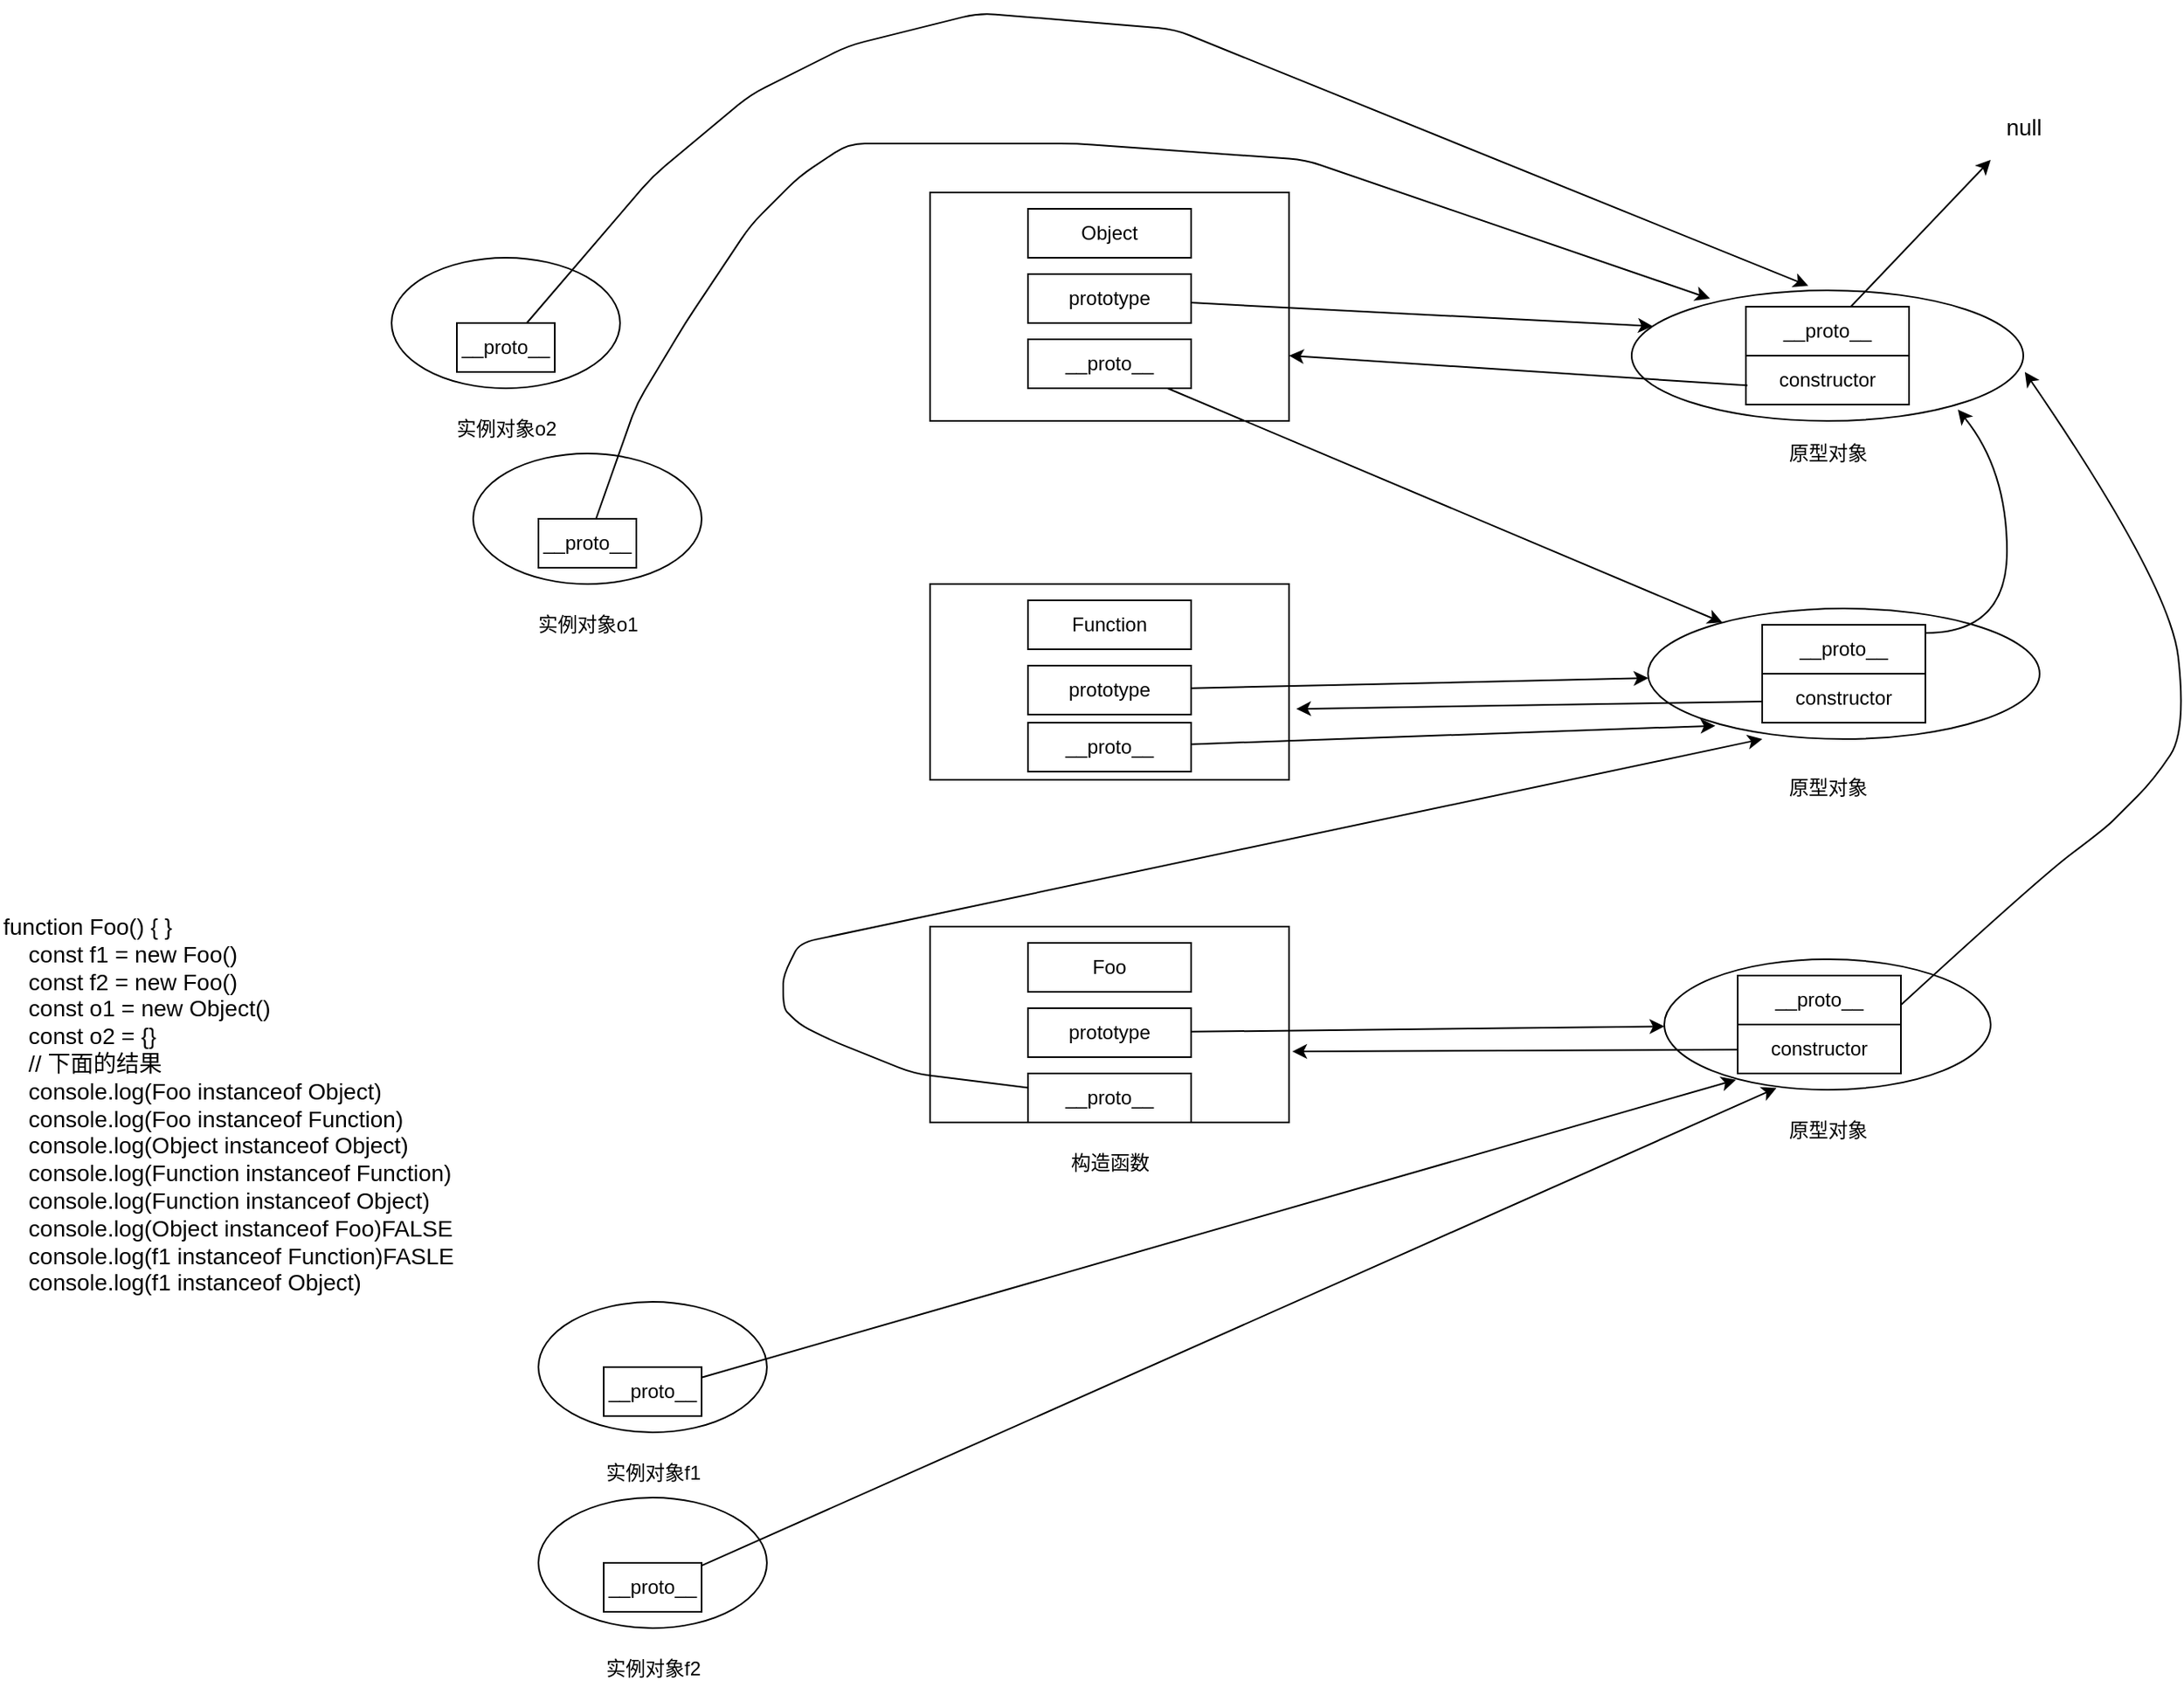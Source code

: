 <mxfile>
    <diagram id="C-B1NoC-hg---PnHiSvZ" name="第 1 页">
        <mxGraphModel dx="1526" dy="2061" grid="1" gridSize="10" guides="1" tooltips="1" connect="0" arrows="1" fold="1" page="1" pageScale="1" pageWidth="1600" pageHeight="1200" math="0" shadow="0">
            <root>
                <mxCell id="0"/>
                <mxCell id="1" parent="0"/>
                <mxCell id="3" value="&lt;font style=&quot;font-size: 14px;&quot;&gt;function Foo() { }&lt;br&gt;&amp;nbsp; &amp;nbsp; const f1 = new Foo()&lt;br&gt;&amp;nbsp; &amp;nbsp; const f2 = new Foo()&lt;br&gt;&amp;nbsp; &amp;nbsp; const o1 = new Object()&lt;br&gt;&amp;nbsp; &amp;nbsp; const o2 = {}&lt;br&gt;&amp;nbsp; &amp;nbsp; // 下面的结果&lt;br&gt;&amp;nbsp; &amp;nbsp; console.log(Foo instanceof Object)&lt;br&gt;&amp;nbsp; &amp;nbsp; console.log(Foo instanceof Function)&lt;br&gt;&amp;nbsp; &amp;nbsp; console.log(Object instanceof Object)&lt;br&gt;&amp;nbsp; &amp;nbsp; console.log(Function instanceof Function)&lt;br&gt;&amp;nbsp; &amp;nbsp; console.log(Function instanceof Object)&lt;br&gt;&amp;nbsp; &amp;nbsp; console.log(Object instanceof Foo)FALSE&lt;br&gt;&amp;nbsp; &amp;nbsp; console.log(f1 instanceof Function)FASLE&lt;br&gt;&amp;nbsp; &amp;nbsp; console.log(f1 instanceof Object)&lt;/font&gt;" style="text;whiteSpace=wrap;html=1;" parent="1" vertex="1">
                    <mxGeometry x="10" y="5" width="370" height="250" as="geometry"/>
                </mxCell>
                <mxCell id="4" value="" style="rounded=0;whiteSpace=wrap;html=1;" vertex="1" parent="1">
                    <mxGeometry x="580" y="20" width="220" height="120" as="geometry"/>
                </mxCell>
                <mxCell id="9" style="edgeStyle=none;html=1;" edge="1" parent="1" source="5" target="7">
                    <mxGeometry relative="1" as="geometry"/>
                </mxCell>
                <mxCell id="5" value="prototype" style="rounded=0;whiteSpace=wrap;html=1;" vertex="1" parent="1">
                    <mxGeometry x="640" y="70" width="100" height="30" as="geometry"/>
                </mxCell>
                <mxCell id="6" value="Foo" style="rounded=0;whiteSpace=wrap;html=1;" vertex="1" parent="1">
                    <mxGeometry x="640" y="30" width="100" height="30" as="geometry"/>
                </mxCell>
                <mxCell id="7" value="" style="ellipse;whiteSpace=wrap;html=1;" vertex="1" parent="1">
                    <mxGeometry x="1030" y="40" width="200" height="80" as="geometry"/>
                </mxCell>
                <mxCell id="8" value="__proto__" style="rounded=0;whiteSpace=wrap;html=1;" vertex="1" parent="1">
                    <mxGeometry x="1075" y="50" width="100" height="30" as="geometry"/>
                </mxCell>
                <mxCell id="10" value="构造函数" style="text;html=1;align=center;verticalAlign=middle;resizable=0;points=[];autosize=1;strokeColor=none;fillColor=none;" vertex="1" parent="1">
                    <mxGeometry x="655" y="150" width="70" height="30" as="geometry"/>
                </mxCell>
                <mxCell id="11" value="原型对象" style="text;html=1;align=center;verticalAlign=middle;resizable=0;points=[];autosize=1;strokeColor=none;fillColor=none;" vertex="1" parent="1">
                    <mxGeometry x="1095" y="130" width="70" height="30" as="geometry"/>
                </mxCell>
                <mxCell id="12" value="" style="ellipse;whiteSpace=wrap;html=1;" vertex="1" parent="1">
                    <mxGeometry x="340" y="250" width="140" height="80" as="geometry"/>
                </mxCell>
                <mxCell id="16" value="实例对象f1" style="text;html=1;align=center;verticalAlign=middle;resizable=0;points=[];autosize=1;strokeColor=none;fillColor=none;" vertex="1" parent="1">
                    <mxGeometry x="370" y="340" width="80" height="30" as="geometry"/>
                </mxCell>
                <mxCell id="17" value="" style="ellipse;whiteSpace=wrap;html=1;" vertex="1" parent="1">
                    <mxGeometry x="340" y="370" width="140" height="80" as="geometry"/>
                </mxCell>
                <mxCell id="18" value="实例对象f2" style="text;html=1;align=center;verticalAlign=middle;resizable=0;points=[];autosize=1;strokeColor=none;fillColor=none;" vertex="1" parent="1">
                    <mxGeometry x="370" y="460" width="80" height="30" as="geometry"/>
                </mxCell>
                <mxCell id="23" style="edgeStyle=none;html=1;entryX=0.22;entryY=0.923;entryDx=0;entryDy=0;entryPerimeter=0;" edge="1" parent="1" source="19" target="7">
                    <mxGeometry relative="1" as="geometry">
                        <mxPoint x="820.0" y="210" as="targetPoint"/>
                    </mxGeometry>
                </mxCell>
                <mxCell id="19" value="__proto__" style="rounded=0;whiteSpace=wrap;html=1;" vertex="1" parent="1">
                    <mxGeometry x="380" y="290" width="60" height="30" as="geometry"/>
                </mxCell>
                <mxCell id="22" style="edgeStyle=none;html=1;entryX=0.344;entryY=0.986;entryDx=0;entryDy=0;entryPerimeter=0;" edge="1" parent="1" source="20" target="7">
                    <mxGeometry relative="1" as="geometry">
                        <mxPoint x="870" y="230" as="targetPoint"/>
                    </mxGeometry>
                </mxCell>
                <mxCell id="20" value="__proto__" style="rounded=0;whiteSpace=wrap;html=1;" vertex="1" parent="1">
                    <mxGeometry x="380" y="410" width="60" height="30" as="geometry"/>
                </mxCell>
                <mxCell id="25" value="" style="rounded=0;whiteSpace=wrap;html=1;" vertex="1" parent="1">
                    <mxGeometry x="580" y="-190" width="220" height="120" as="geometry"/>
                </mxCell>
                <mxCell id="34" style="edgeStyle=none;html=1;" edge="1" parent="1" source="26" target="28">
                    <mxGeometry relative="1" as="geometry"/>
                </mxCell>
                <mxCell id="26" value="prototype" style="rounded=0;whiteSpace=wrap;html=1;" vertex="1" parent="1">
                    <mxGeometry x="640" y="-140" width="100" height="30" as="geometry"/>
                </mxCell>
                <mxCell id="27" value="Function" style="rounded=0;whiteSpace=wrap;html=1;" vertex="1" parent="1">
                    <mxGeometry x="640" y="-180" width="100" height="30" as="geometry"/>
                </mxCell>
                <mxCell id="28" value="" style="ellipse;whiteSpace=wrap;html=1;" vertex="1" parent="1">
                    <mxGeometry x="1020" y="-175" width="240" height="80" as="geometry"/>
                </mxCell>
                <mxCell id="29" value="constructor" style="rounded=0;whiteSpace=wrap;html=1;" vertex="1" parent="1">
                    <mxGeometry x="1090" y="-135" width="100" height="30" as="geometry"/>
                </mxCell>
                <mxCell id="30" value="原型对象" style="text;html=1;align=center;verticalAlign=middle;resizable=0;points=[];autosize=1;strokeColor=none;fillColor=none;" vertex="1" parent="1">
                    <mxGeometry x="1095" y="-80" width="70" height="30" as="geometry"/>
                </mxCell>
                <mxCell id="31" value="" style="rounded=0;whiteSpace=wrap;html=1;" vertex="1" parent="1">
                    <mxGeometry x="580" y="-430" width="220" height="140" as="geometry"/>
                </mxCell>
                <mxCell id="54" style="edgeStyle=none;html=1;entryX=0.054;entryY=0.275;entryDx=0;entryDy=0;entryPerimeter=0;fontSize=14;" edge="1" parent="1" source="32" target="37">
                    <mxGeometry relative="1" as="geometry"/>
                </mxCell>
                <mxCell id="32" value="prototype" style="rounded=0;whiteSpace=wrap;html=1;" vertex="1" parent="1">
                    <mxGeometry x="640" y="-380" width="100" height="30" as="geometry"/>
                </mxCell>
                <mxCell id="33" value="Object" style="rounded=0;whiteSpace=wrap;html=1;" vertex="1" parent="1">
                    <mxGeometry x="640" y="-420" width="100" height="30" as="geometry"/>
                </mxCell>
                <mxCell id="35" value="constructor" style="rounded=0;whiteSpace=wrap;html=1;" vertex="1" parent="1">
                    <mxGeometry x="1075" y="80" width="100" height="30" as="geometry"/>
                </mxCell>
                <mxCell id="37" value="" style="ellipse;whiteSpace=wrap;html=1;" vertex="1" parent="1">
                    <mxGeometry x="1010" y="-370" width="240" height="80" as="geometry"/>
                </mxCell>
                <mxCell id="38" value="constructor" style="rounded=0;whiteSpace=wrap;html=1;" vertex="1" parent="1">
                    <mxGeometry x="1080" y="-330" width="100" height="30" as="geometry"/>
                </mxCell>
                <mxCell id="39" value="原型对象" style="text;html=1;align=center;verticalAlign=middle;resizable=0;points=[];autosize=1;strokeColor=none;fillColor=none;" vertex="1" parent="1">
                    <mxGeometry x="1095" y="-285" width="70" height="30" as="geometry"/>
                </mxCell>
                <mxCell id="40" value="__proto__" style="rounded=0;whiteSpace=wrap;html=1;" vertex="1" parent="1">
                    <mxGeometry x="1090" y="-165" width="100" height="30" as="geometry"/>
                </mxCell>
                <mxCell id="45" style="edgeStyle=none;html=1;" edge="1" parent="1" source="41">
                    <mxGeometry relative="1" as="geometry">
                        <mxPoint x="1230" y="-450" as="targetPoint"/>
                    </mxGeometry>
                </mxCell>
                <mxCell id="41" value="__proto__" style="rounded=0;whiteSpace=wrap;html=1;" vertex="1" parent="1">
                    <mxGeometry x="1080" y="-360" width="100" height="30" as="geometry"/>
                </mxCell>
                <mxCell id="42" value="" style="curved=1;endArrow=classic;html=1;exitX=1;exitY=0.601;exitDx=0;exitDy=0;exitPerimeter=0;entryX=1.004;entryY=0.625;entryDx=0;entryDy=0;entryPerimeter=0;" edge="1" parent="1" source="8" target="37">
                    <mxGeometry width="50" height="50" relative="1" as="geometry">
                        <mxPoint x="1470" y="20" as="sourcePoint"/>
                        <mxPoint x="1260" y="-60" as="targetPoint"/>
                        <Array as="points">
                            <mxPoint x="1260" y="-10"/>
                            <mxPoint x="1300" y="-40"/>
                            <mxPoint x="1310" y="-50"/>
                            <mxPoint x="1330" y="-70"/>
                            <mxPoint x="1350" y="-100"/>
                            <mxPoint x="1340" y="-190"/>
                        </Array>
                    </mxGeometry>
                </mxCell>
                <mxCell id="44" value="" style="curved=1;endArrow=classic;html=1;entryX=0.833;entryY=0.913;entryDx=0;entryDy=0;entryPerimeter=0;" edge="1" parent="1" target="37">
                    <mxGeometry width="50" height="50" relative="1" as="geometry">
                        <mxPoint x="1190" y="-160" as="sourcePoint"/>
                        <mxPoint x="1240" y="-210" as="targetPoint"/>
                        <Array as="points">
                            <mxPoint x="1240" y="-160"/>
                            <mxPoint x="1240" y="-260"/>
                        </Array>
                    </mxGeometry>
                </mxCell>
                <mxCell id="46" value="&lt;font style=&quot;font-size: 14px;&quot;&gt;null&lt;/font&gt;" style="text;html=1;align=center;verticalAlign=middle;resizable=0;points=[];autosize=1;strokeColor=none;fillColor=none;" vertex="1" parent="1">
                    <mxGeometry x="1225" y="-485" width="50" height="30" as="geometry"/>
                </mxCell>
                <mxCell id="49" value="" style="ellipse;whiteSpace=wrap;html=1;" vertex="1" parent="1">
                    <mxGeometry x="300" y="-270" width="140" height="80" as="geometry"/>
                </mxCell>
                <mxCell id="50" value="实例对象o1" style="text;html=1;align=center;verticalAlign=middle;resizable=0;points=[];autosize=1;strokeColor=none;fillColor=none;" vertex="1" parent="1">
                    <mxGeometry x="330" y="-180" width="80" height="30" as="geometry"/>
                </mxCell>
                <mxCell id="65" style="edgeStyle=none;html=1;fontSize=14;entryX=0.2;entryY=0.063;entryDx=0;entryDy=0;entryPerimeter=0;" edge="1" parent="1" source="51" target="37">
                    <mxGeometry relative="1" as="geometry">
                        <mxPoint x="420" y="-330" as="targetPoint"/>
                        <Array as="points">
                            <mxPoint x="400" y="-300"/>
                            <mxPoint x="430" y="-350"/>
                            <mxPoint x="470" y="-410"/>
                            <mxPoint x="500" y="-440"/>
                            <mxPoint x="530" y="-460"/>
                            <mxPoint x="670" y="-460"/>
                            <mxPoint x="810" y="-450"/>
                        </Array>
                    </mxGeometry>
                </mxCell>
                <mxCell id="51" value="__proto__" style="rounded=0;whiteSpace=wrap;html=1;" vertex="1" parent="1">
                    <mxGeometry x="340" y="-230" width="60" height="30" as="geometry"/>
                </mxCell>
                <mxCell id="67" style="edgeStyle=none;html=1;fontSize=14;entryX=0.172;entryY=0.898;entryDx=0;entryDy=0;entryPerimeter=0;" edge="1" parent="1" source="55" target="28">
                    <mxGeometry relative="1" as="geometry"/>
                </mxCell>
                <mxCell id="55" value="__proto__" style="rounded=0;whiteSpace=wrap;html=1;" vertex="1" parent="1">
                    <mxGeometry x="640" y="-105" width="100" height="30" as="geometry"/>
                </mxCell>
                <mxCell id="57" style="edgeStyle=none;html=1;fontSize=14;entryX=0.292;entryY=1;entryDx=0;entryDy=0;entryPerimeter=0;" edge="1" parent="1" source="56" target="28">
                    <mxGeometry relative="1" as="geometry">
                        <Array as="points">
                            <mxPoint x="570" y="110"/>
                            <mxPoint x="520" y="90"/>
                            <mxPoint x="500" y="80"/>
                            <mxPoint x="490" y="70"/>
                            <mxPoint x="490" y="50"/>
                            <mxPoint x="500" y="30"/>
                        </Array>
                    </mxGeometry>
                </mxCell>
                <mxCell id="56" value="__proto__" style="rounded=0;whiteSpace=wrap;html=1;" vertex="1" parent="1">
                    <mxGeometry x="640" y="110" width="100" height="30" as="geometry"/>
                </mxCell>
                <mxCell id="66" style="edgeStyle=none;html=1;fontSize=14;" edge="1" parent="1" source="59" target="28">
                    <mxGeometry relative="1" as="geometry"/>
                </mxCell>
                <mxCell id="59" value="__proto__" style="rounded=0;whiteSpace=wrap;html=1;" vertex="1" parent="1">
                    <mxGeometry x="640" y="-340" width="100" height="30" as="geometry"/>
                </mxCell>
                <mxCell id="69" value="" style="endArrow=classic;html=1;fontSize=14;exitX=0.004;exitY=0.513;exitDx=0;exitDy=0;exitPerimeter=0;entryX=1.009;entryY=0.638;entryDx=0;entryDy=0;entryPerimeter=0;" edge="1" parent="1" source="35" target="4">
                    <mxGeometry width="50" height="50" relative="1" as="geometry">
                        <mxPoint x="1040" y="110" as="sourcePoint"/>
                        <mxPoint x="960" y="110" as="targetPoint"/>
                    </mxGeometry>
                </mxCell>
                <mxCell id="70" value="" style="endArrow=classic;html=1;fontSize=14;exitX=0.002;exitY=0.567;exitDx=0;exitDy=0;exitPerimeter=0;entryX=1.02;entryY=0.638;entryDx=0;entryDy=0;entryPerimeter=0;" edge="1" parent="1" source="29" target="25">
                    <mxGeometry width="50" height="50" relative="1" as="geometry">
                        <mxPoint x="1180" y="-10" as="sourcePoint"/>
                        <mxPoint x="930" y="-120" as="targetPoint"/>
                    </mxGeometry>
                </mxCell>
                <mxCell id="71" value="" style="endArrow=classic;html=1;fontSize=14;exitX=0.01;exitY=0.61;exitDx=0;exitDy=0;exitPerimeter=0;entryX=1;entryY=0.714;entryDx=0;entryDy=0;entryPerimeter=0;" edge="1" parent="1" source="38" target="31">
                    <mxGeometry width="50" height="50" relative="1" as="geometry">
                        <mxPoint x="970" y="-270" as="sourcePoint"/>
                        <mxPoint x="1020" y="-320" as="targetPoint"/>
                    </mxGeometry>
                </mxCell>
                <mxCell id="72" value="" style="ellipse;whiteSpace=wrap;html=1;" vertex="1" parent="1">
                    <mxGeometry x="250" y="-390" width="140" height="80" as="geometry"/>
                </mxCell>
                <mxCell id="73" value="实例对象o2" style="text;html=1;align=center;verticalAlign=middle;resizable=0;points=[];autosize=1;strokeColor=none;fillColor=none;" vertex="1" parent="1">
                    <mxGeometry x="280" y="-300" width="80" height="30" as="geometry"/>
                </mxCell>
                <mxCell id="75" style="edgeStyle=none;html=1;fontSize=14;entryX=0.451;entryY=-0.035;entryDx=0;entryDy=0;entryPerimeter=0;" edge="1" parent="1" source="74" target="37">
                    <mxGeometry relative="1" as="geometry">
                        <mxPoint x="530.0" y="-490" as="targetPoint"/>
                        <Array as="points">
                            <mxPoint x="410" y="-440"/>
                            <mxPoint x="470" y="-490"/>
                            <mxPoint x="530" y="-520"/>
                            <mxPoint x="610" y="-540"/>
                            <mxPoint x="730" y="-530"/>
                        </Array>
                    </mxGeometry>
                </mxCell>
                <mxCell id="74" value="__proto__" style="rounded=0;whiteSpace=wrap;html=1;" vertex="1" parent="1">
                    <mxGeometry x="290" y="-350" width="60" height="30" as="geometry"/>
                </mxCell>
            </root>
        </mxGraphModel>
    </diagram>
</mxfile>